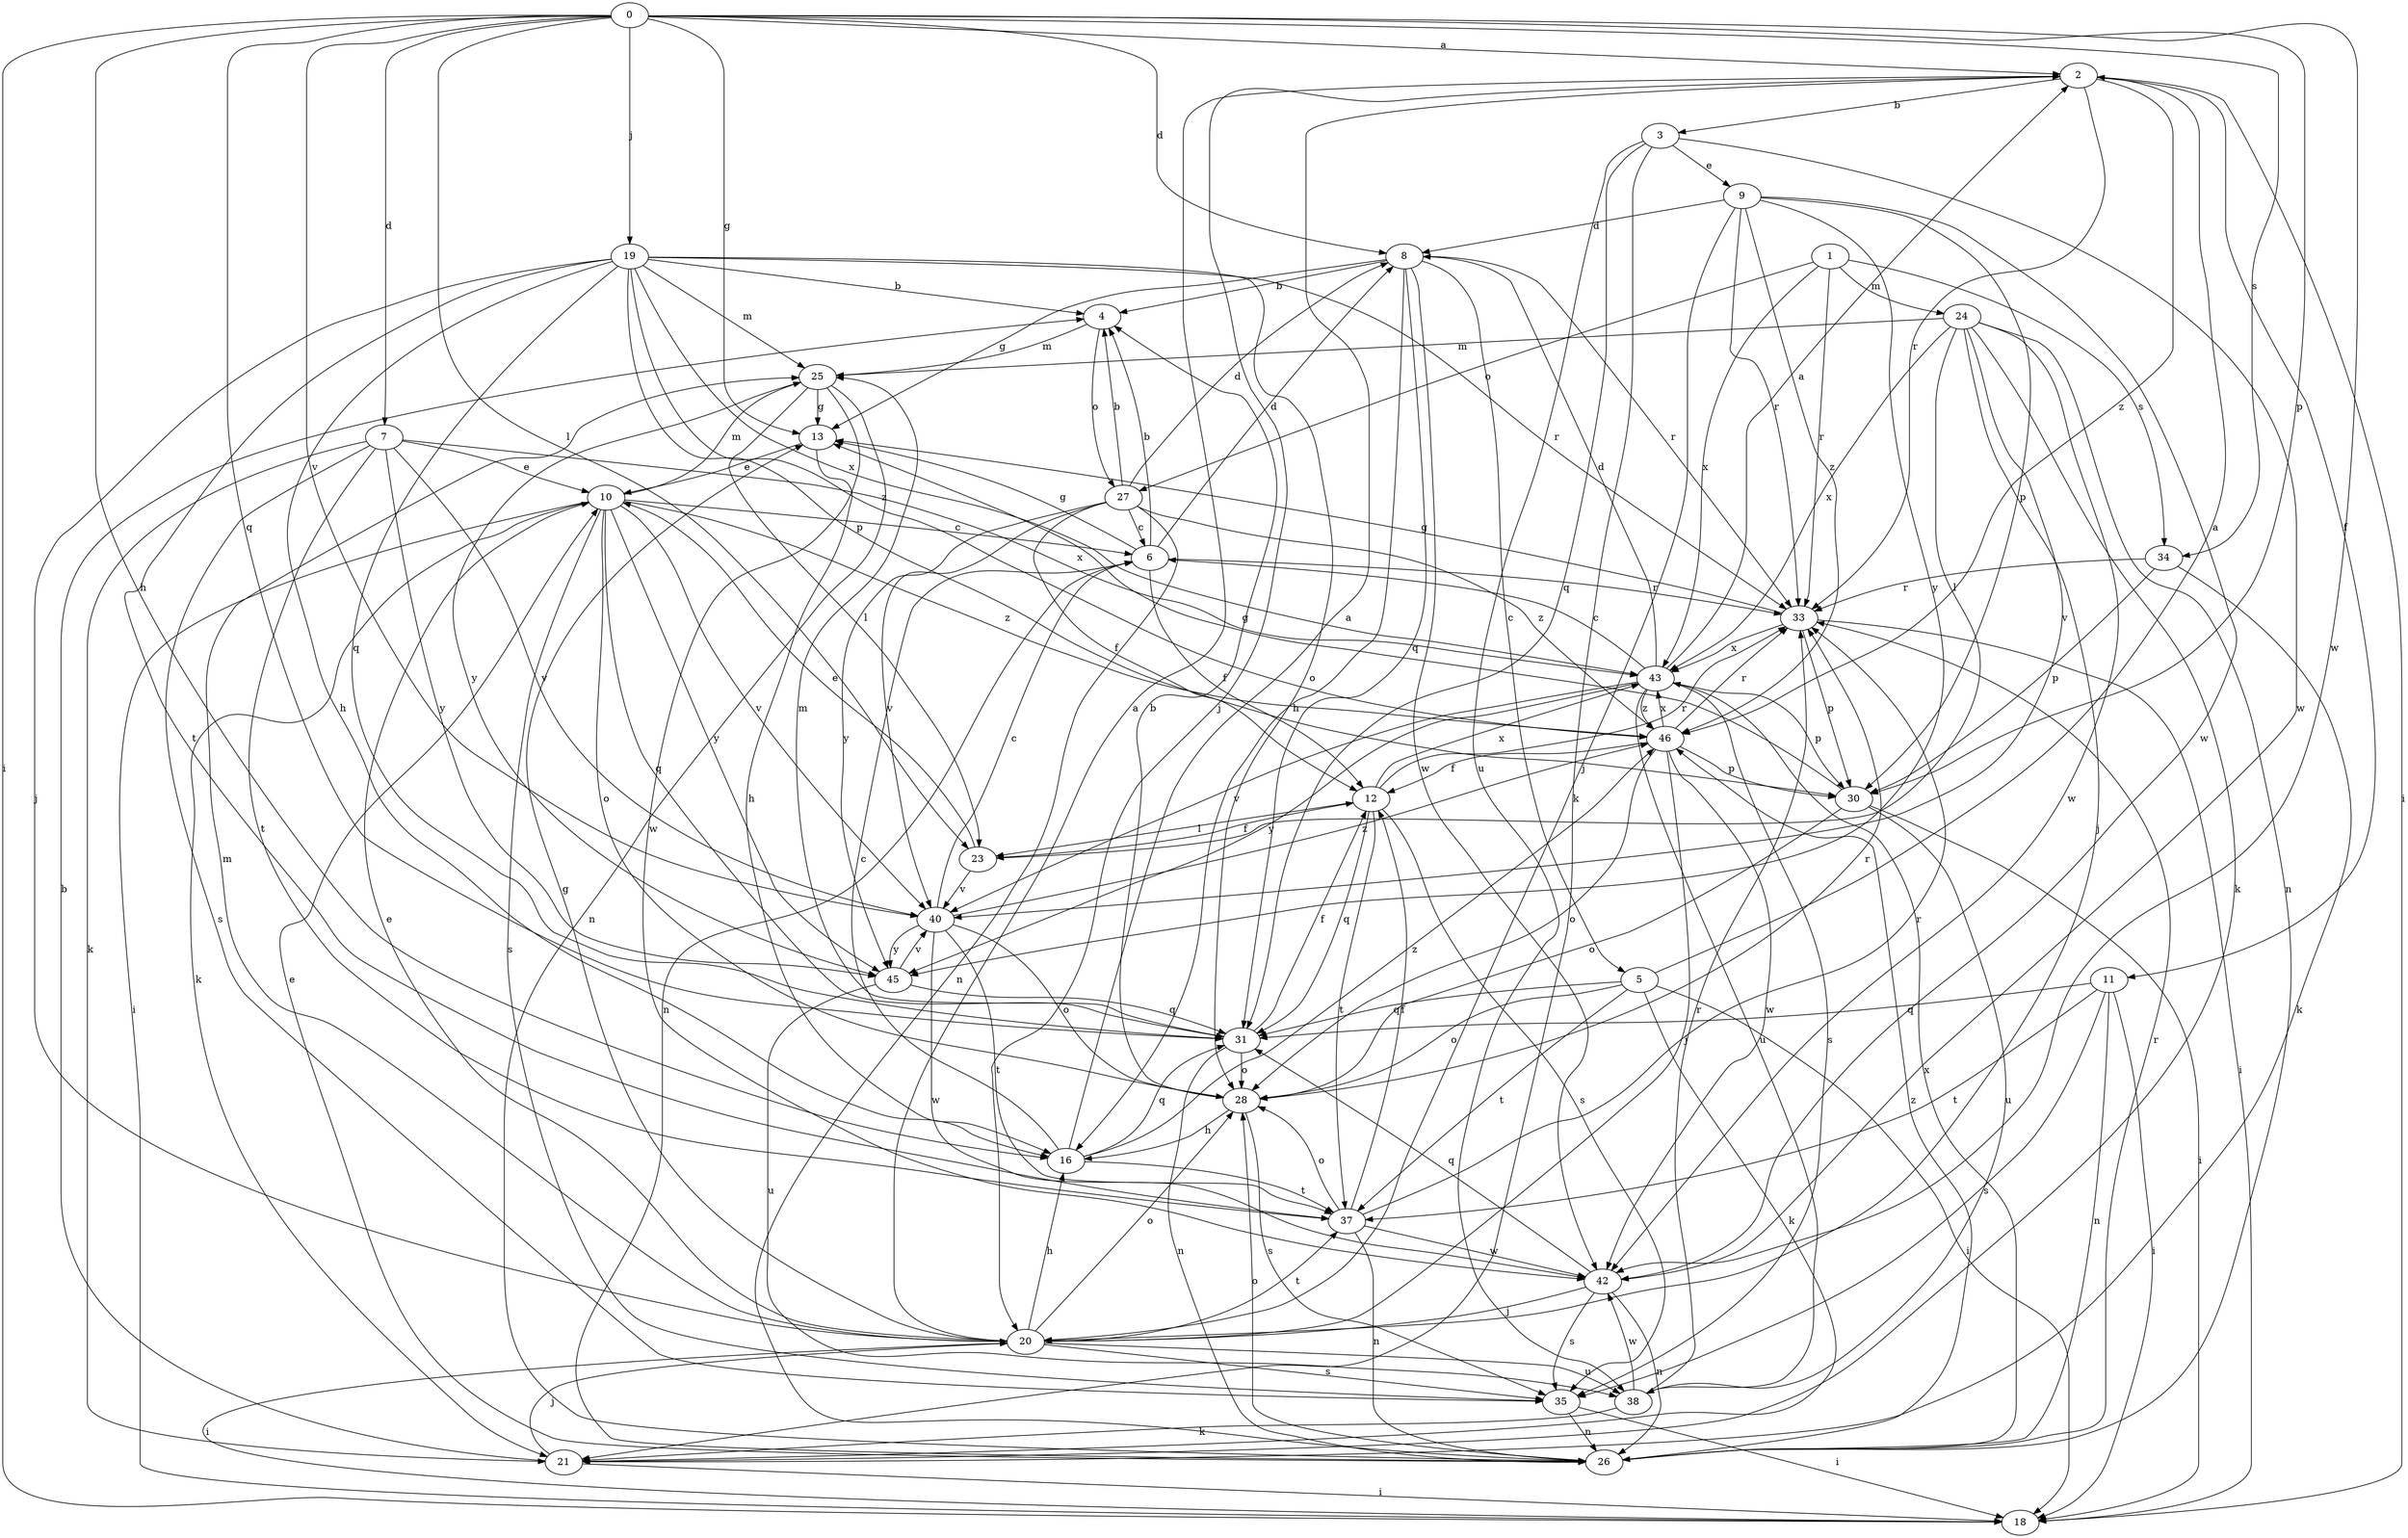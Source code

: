 strict digraph  {
0;
1;
2;
3;
4;
5;
6;
7;
8;
9;
10;
11;
12;
13;
16;
18;
19;
20;
21;
23;
24;
25;
26;
27;
28;
30;
31;
33;
34;
35;
37;
38;
40;
42;
43;
45;
46;
0 -> 2  [label=a];
0 -> 7  [label=d];
0 -> 8  [label=d];
0 -> 13  [label=g];
0 -> 16  [label=h];
0 -> 18  [label=i];
0 -> 19  [label=j];
0 -> 23  [label=l];
0 -> 30  [label=p];
0 -> 31  [label=q];
0 -> 34  [label=s];
0 -> 40  [label=v];
0 -> 42  [label=w];
1 -> 24  [label=m];
1 -> 27  [label=o];
1 -> 33  [label=r];
1 -> 34  [label=s];
1 -> 43  [label=x];
2 -> 3  [label=b];
2 -> 11  [label=f];
2 -> 18  [label=i];
2 -> 20  [label=j];
2 -> 33  [label=r];
2 -> 46  [label=z];
3 -> 9  [label=e];
3 -> 21  [label=k];
3 -> 31  [label=q];
3 -> 38  [label=u];
3 -> 42  [label=w];
4 -> 25  [label=m];
4 -> 27  [label=o];
5 -> 2  [label=a];
5 -> 18  [label=i];
5 -> 21  [label=k];
5 -> 28  [label=o];
5 -> 31  [label=q];
5 -> 37  [label=t];
6 -> 4  [label=b];
6 -> 8  [label=d];
6 -> 12  [label=f];
6 -> 13  [label=g];
6 -> 26  [label=n];
6 -> 33  [label=r];
7 -> 10  [label=e];
7 -> 21  [label=k];
7 -> 35  [label=s];
7 -> 37  [label=t];
7 -> 40  [label=v];
7 -> 43  [label=x];
7 -> 45  [label=y];
8 -> 4  [label=b];
8 -> 5  [label=c];
8 -> 13  [label=g];
8 -> 16  [label=h];
8 -> 31  [label=q];
8 -> 33  [label=r];
8 -> 42  [label=w];
9 -> 8  [label=d];
9 -> 20  [label=j];
9 -> 30  [label=p];
9 -> 33  [label=r];
9 -> 42  [label=w];
9 -> 45  [label=y];
9 -> 46  [label=z];
10 -> 6  [label=c];
10 -> 18  [label=i];
10 -> 21  [label=k];
10 -> 25  [label=m];
10 -> 28  [label=o];
10 -> 31  [label=q];
10 -> 35  [label=s];
10 -> 40  [label=v];
10 -> 45  [label=y];
10 -> 46  [label=z];
11 -> 18  [label=i];
11 -> 26  [label=n];
11 -> 31  [label=q];
11 -> 35  [label=s];
11 -> 37  [label=t];
12 -> 23  [label=l];
12 -> 31  [label=q];
12 -> 33  [label=r];
12 -> 35  [label=s];
12 -> 37  [label=t];
12 -> 43  [label=x];
13 -> 10  [label=e];
13 -> 16  [label=h];
16 -> 2  [label=a];
16 -> 6  [label=c];
16 -> 31  [label=q];
16 -> 37  [label=t];
16 -> 46  [label=z];
19 -> 4  [label=b];
19 -> 16  [label=h];
19 -> 20  [label=j];
19 -> 25  [label=m];
19 -> 28  [label=o];
19 -> 30  [label=p];
19 -> 31  [label=q];
19 -> 33  [label=r];
19 -> 37  [label=t];
19 -> 43  [label=x];
19 -> 46  [label=z];
20 -> 2  [label=a];
20 -> 10  [label=e];
20 -> 13  [label=g];
20 -> 16  [label=h];
20 -> 18  [label=i];
20 -> 25  [label=m];
20 -> 28  [label=o];
20 -> 35  [label=s];
20 -> 37  [label=t];
20 -> 38  [label=u];
21 -> 4  [label=b];
21 -> 18  [label=i];
21 -> 20  [label=j];
23 -> 10  [label=e];
23 -> 12  [label=f];
23 -> 40  [label=v];
24 -> 20  [label=j];
24 -> 21  [label=k];
24 -> 23  [label=l];
24 -> 25  [label=m];
24 -> 26  [label=n];
24 -> 40  [label=v];
24 -> 42  [label=w];
24 -> 43  [label=x];
25 -> 13  [label=g];
25 -> 23  [label=l];
25 -> 26  [label=n];
25 -> 42  [label=w];
25 -> 45  [label=y];
26 -> 10  [label=e];
26 -> 28  [label=o];
26 -> 33  [label=r];
26 -> 43  [label=x];
26 -> 46  [label=z];
27 -> 4  [label=b];
27 -> 6  [label=c];
27 -> 8  [label=d];
27 -> 12  [label=f];
27 -> 26  [label=n];
27 -> 40  [label=v];
27 -> 45  [label=y];
27 -> 46  [label=z];
28 -> 4  [label=b];
28 -> 16  [label=h];
28 -> 33  [label=r];
28 -> 35  [label=s];
30 -> 13  [label=g];
30 -> 18  [label=i];
30 -> 28  [label=o];
30 -> 38  [label=u];
31 -> 12  [label=f];
31 -> 25  [label=m];
31 -> 26  [label=n];
31 -> 28  [label=o];
33 -> 13  [label=g];
33 -> 18  [label=i];
33 -> 30  [label=p];
33 -> 43  [label=x];
34 -> 21  [label=k];
34 -> 30  [label=p];
34 -> 33  [label=r];
35 -> 18  [label=i];
35 -> 26  [label=n];
37 -> 12  [label=f];
37 -> 26  [label=n];
37 -> 28  [label=o];
37 -> 33  [label=r];
37 -> 42  [label=w];
38 -> 21  [label=k];
38 -> 33  [label=r];
38 -> 42  [label=w];
40 -> 6  [label=c];
40 -> 28  [label=o];
40 -> 37  [label=t];
40 -> 42  [label=w];
40 -> 45  [label=y];
40 -> 46  [label=z];
42 -> 20  [label=j];
42 -> 26  [label=n];
42 -> 31  [label=q];
42 -> 35  [label=s];
43 -> 2  [label=a];
43 -> 6  [label=c];
43 -> 8  [label=d];
43 -> 30  [label=p];
43 -> 35  [label=s];
43 -> 38  [label=u];
43 -> 40  [label=v];
43 -> 45  [label=y];
43 -> 46  [label=z];
45 -> 31  [label=q];
45 -> 38  [label=u];
45 -> 40  [label=v];
46 -> 12  [label=f];
46 -> 20  [label=j];
46 -> 28  [label=o];
46 -> 30  [label=p];
46 -> 33  [label=r];
46 -> 42  [label=w];
46 -> 43  [label=x];
}
